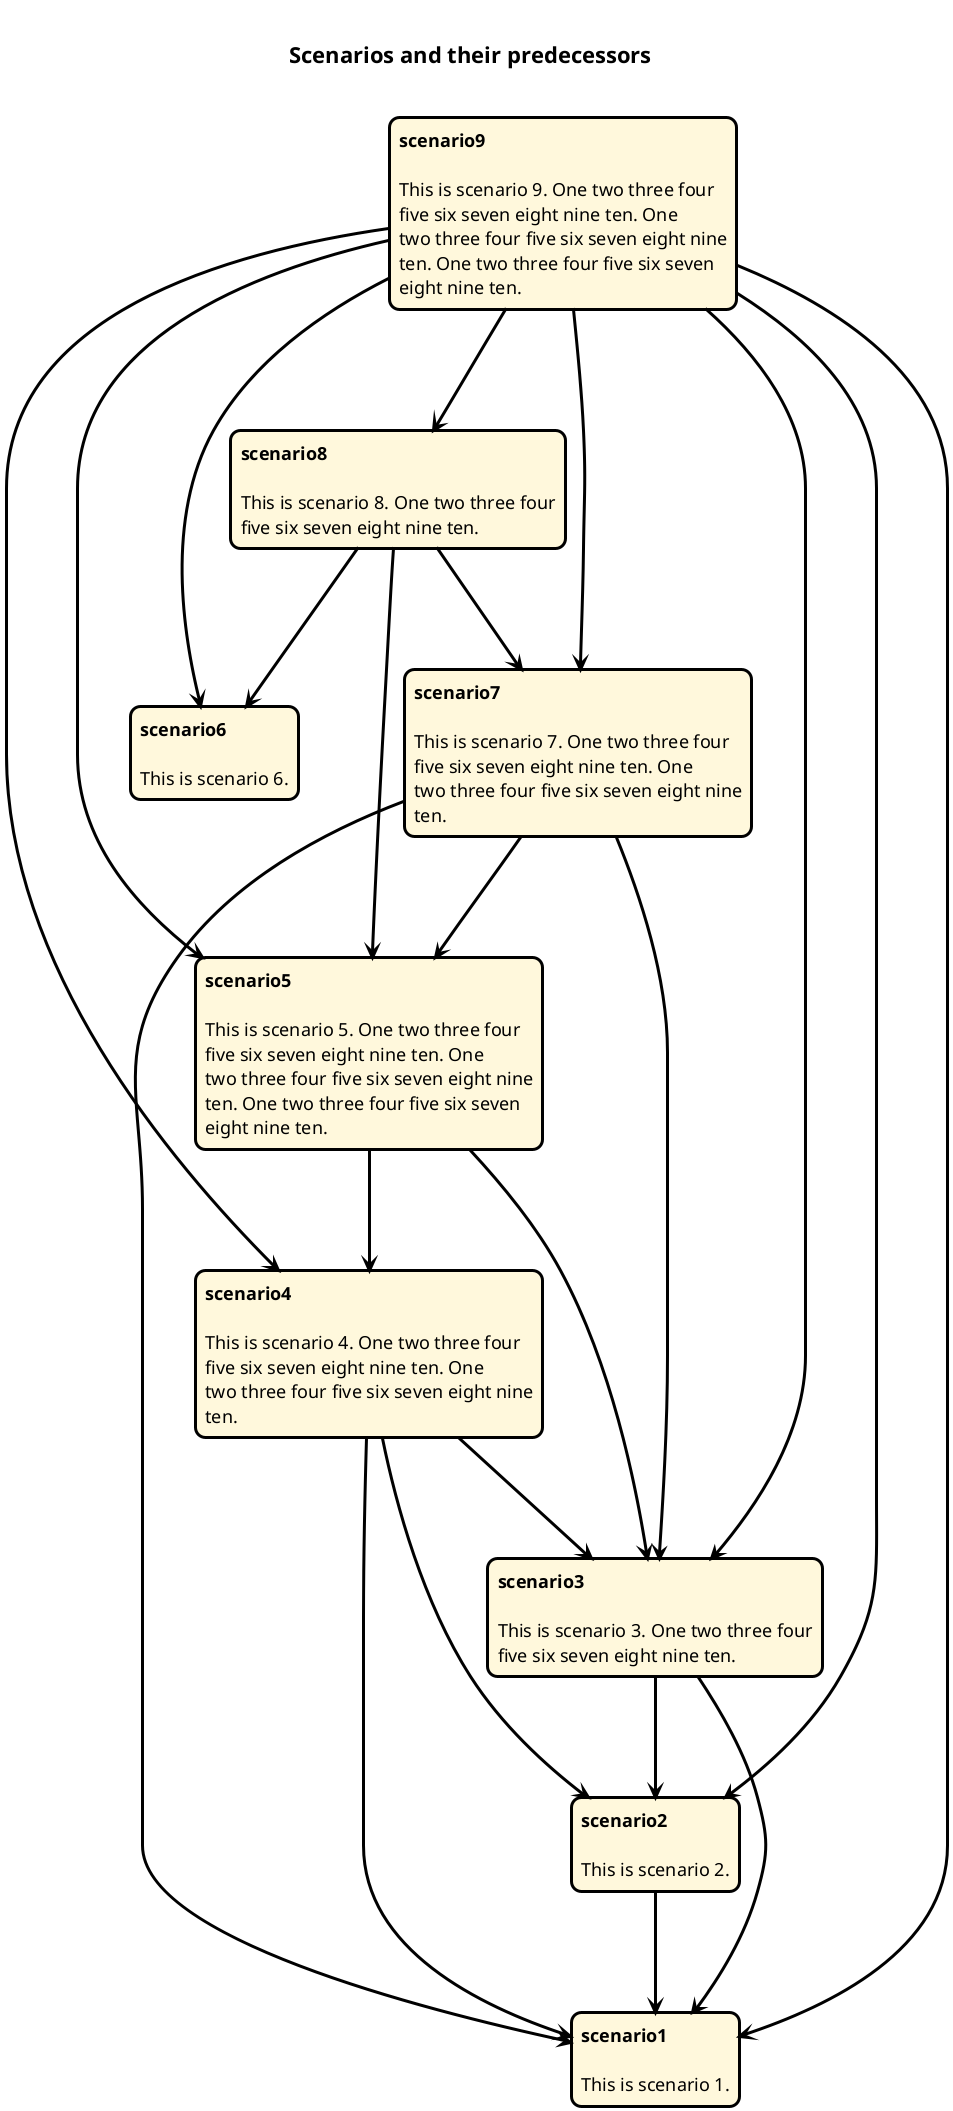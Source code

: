 @startuml scenarios

top to bottom direction
skinparam shadowing false
skinparam componentStyle uml2
skinparam roundCorner 10

skinparam rectangleRoundCorner 20
skinparam rectangleFontStyle normal
skinparam rectangleFontSize 18
skinparam rectangleBorderColor #black
skinparam rectangleBorderThickness 3
skinparam rectangleBackgroundColor #cornsilk

skinparam arrowColor #black
skinparam arrowFontSize 18
skinparam arrowThickness 3

skinparam titleFontSize 22
skinparam titleFontStyle bold


title \nScenarios and their predecessors\n

rectangle "<b>scenario1</b>\n\nThis is scenario 1." as scenario1
rectangle "<b>scenario2</b>\n\nThis is scenario 2." as scenario2
rectangle "<b>scenario3</b>\n\nThis is scenario 3. One two three four\nfive six seven eight nine ten." as scenario3
rectangle "<b>scenario4</b>\n\nThis is scenario 4. One two three four\nfive six seven eight nine ten. One\ntwo three four five six seven eight nine\nten." as scenario4
rectangle "<b>scenario5</b>\n\nThis is scenario 5. One two three four\nfive six seven eight nine ten. One\ntwo three four five six seven eight nine\nten. One two three four five six seven\neight nine ten." as scenario5
rectangle "<b>scenario6</b>\n\nThis is scenario 6." as scenario6
rectangle "<b>scenario7</b>\n\nThis is scenario 7. One two three four\nfive six seven eight nine ten. One\ntwo three four five six seven eight nine\nten." as scenario7
rectangle "<b>scenario8</b>\n\nThis is scenario 8. One two three four\nfive six seven eight nine ten." as scenario8
rectangle "<b>scenario9</b>\n\nThis is scenario 9. One two three four\nfive six seven eight nine ten. One\ntwo three four five six seven eight nine\nten. One two three four five six seven\neight nine ten." as scenario9

scenario2 ---> scenario1
scenario3 ---> scenario1
scenario3 ---> scenario2
scenario4 ---> scenario1
scenario4 ---> scenario2
scenario4 ---> scenario3
scenario5 ---> scenario3
scenario5 ---> scenario4
scenario7 ---> scenario1
scenario7 ---> scenario3
scenario7 ---> scenario5
scenario8 ---> scenario5
scenario8 ---> scenario6
scenario8 ---> scenario7
scenario9 ---> scenario1
scenario9 ---> scenario2
scenario9 ---> scenario3
scenario9 ---> scenario4
scenario9 ---> scenario5
scenario9 ---> scenario6
scenario9 ---> scenario7
scenario9 ---> scenario8

@enduml
